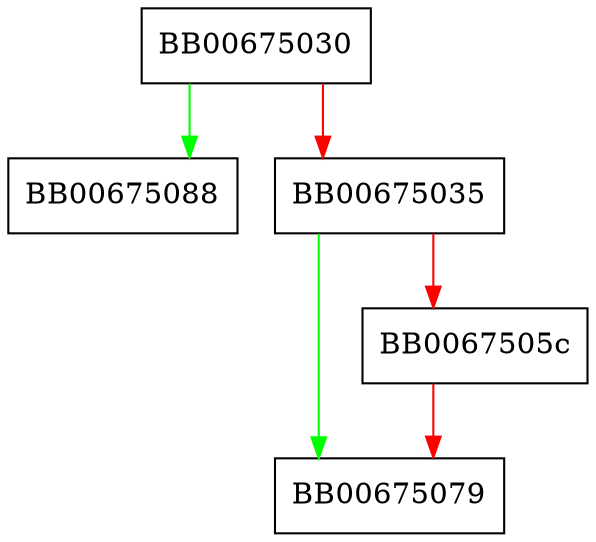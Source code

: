 digraph X509_STORE_load_path {
  node [shape="box"];
  graph [splines=ortho];
  BB00675030 -> BB00675088 [color="green"];
  BB00675030 -> BB00675035 [color="red"];
  BB00675035 -> BB00675079 [color="green"];
  BB00675035 -> BB0067505c [color="red"];
  BB0067505c -> BB00675079 [color="red"];
}